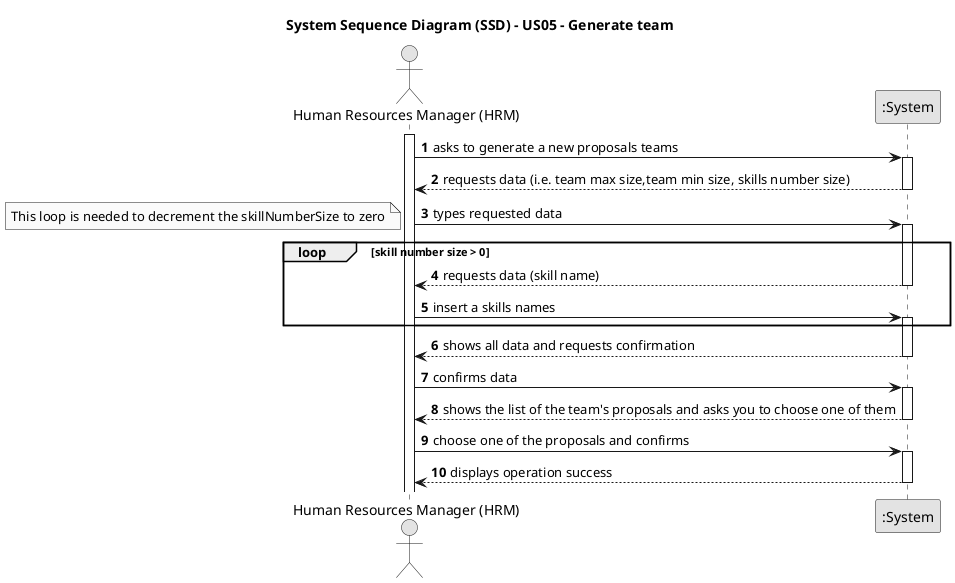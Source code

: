 @startuml
skinparam monochrome true
skinparam packageStyle rectangle
skinparam shadowing false

title System Sequence Diagram (SSD) - US05 - Generate team

autonumber

actor "Human Resources Manager (HRM)" as HRM
participant ":System" as System

activate HRM

            HRM -> System : asks to generate a new proposals teams
    activate System

            System --> HRM : requests data (i.e. team max size,team min size, skills number size)
    deactivate System

            HRM -> System : types requested data
    activate System
        loop skill number size > 0
        note left: This loop is needed to decrement the skillNumberSize to zero

            System --> HRM : requests data (skill name)

    deactivate System

            HRM -> System : insert a skills names
    activate System
        end loop

            System --> HRM : shows all data and requests confirmation
    deactivate System

            HRM -> System : confirms data
    activate System

            System --> HRM : shows the list of the team's proposals and asks you to choose one of them

    deactivate System

            HRM -> System : choose one of the proposals and confirms
    activate System

            System --> HRM : displays operation success

    deactivate System
@enduml